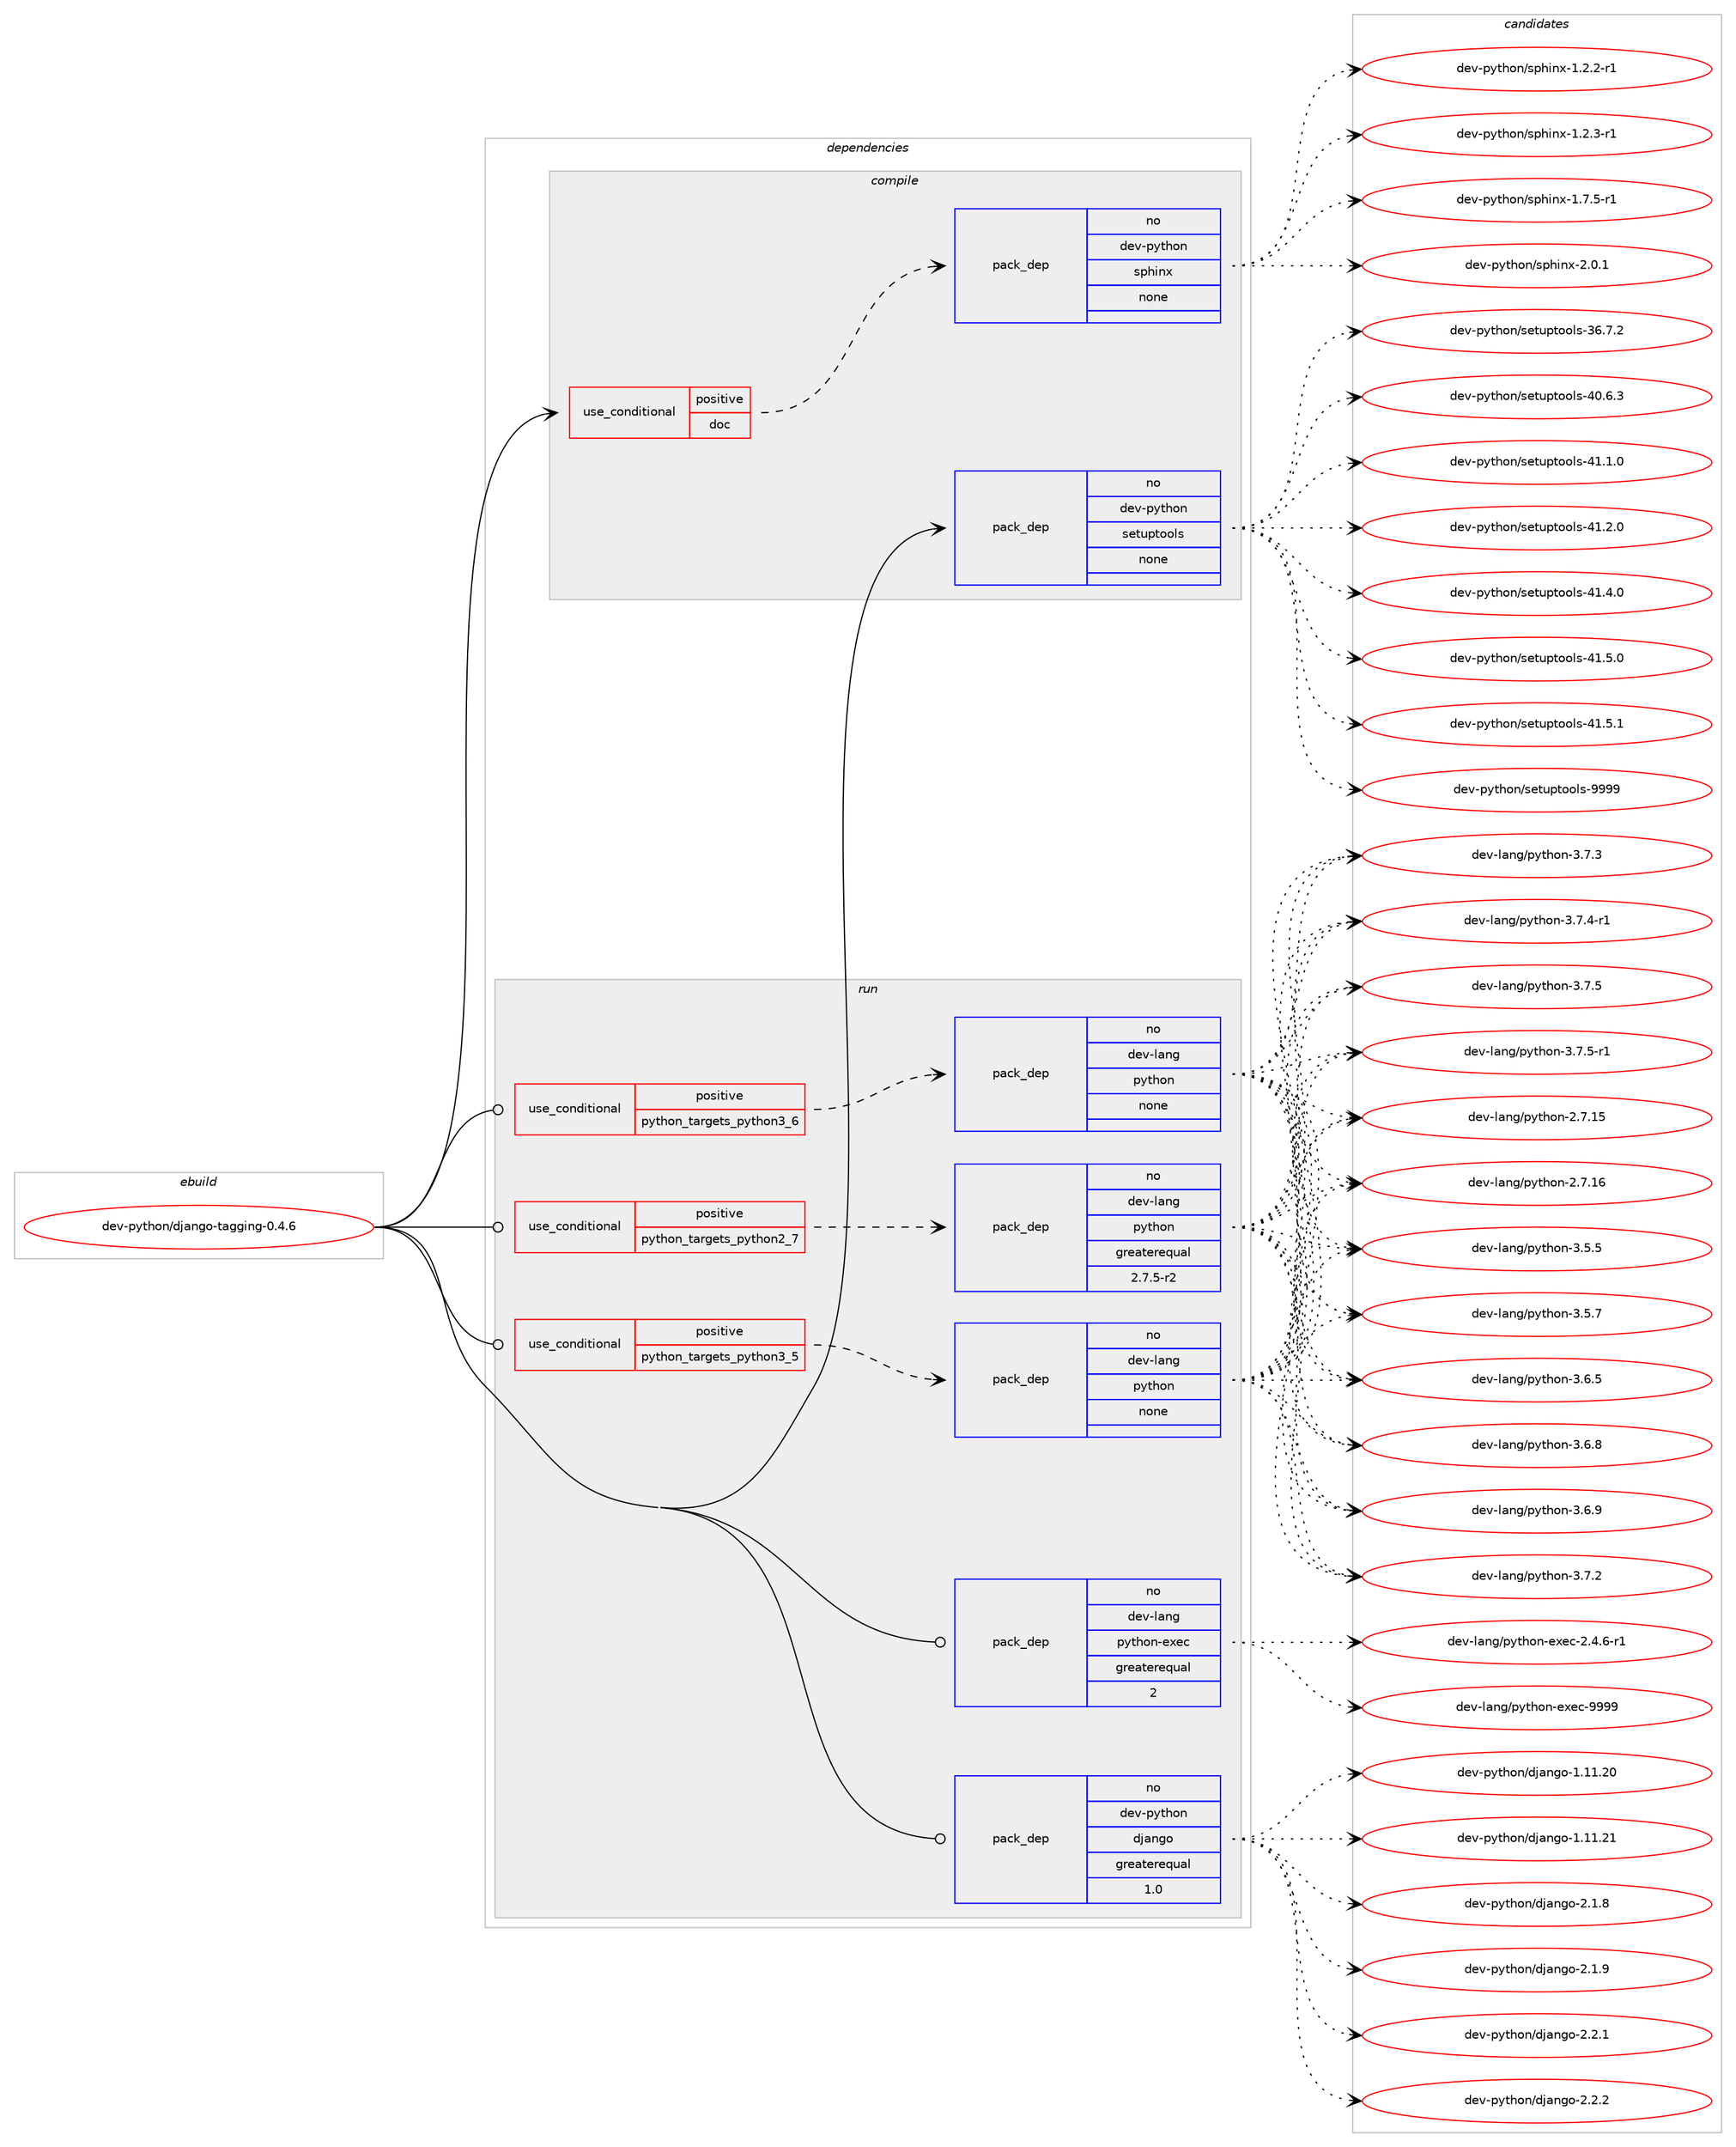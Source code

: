 digraph prolog {

# *************
# Graph options
# *************

newrank=true;
concentrate=true;
compound=true;
graph [rankdir=LR,fontname=Helvetica,fontsize=10,ranksep=1.5];#, ranksep=2.5, nodesep=0.2];
edge  [arrowhead=vee];
node  [fontname=Helvetica,fontsize=10];

# **********
# The ebuild
# **********

subgraph cluster_leftcol {
color=gray;
rank=same;
label=<<i>ebuild</i>>;
id [label="dev-python/django-tagging-0.4.6", color=red, width=4, href="../dev-python/django-tagging-0.4.6.svg"];
}

# ****************
# The dependencies
# ****************

subgraph cluster_midcol {
color=gray;
label=<<i>dependencies</i>>;
subgraph cluster_compile {
fillcolor="#eeeeee";
style=filled;
label=<<i>compile</i>>;
subgraph cond138618 {
dependency602186 [label=<<TABLE BORDER="0" CELLBORDER="1" CELLSPACING="0" CELLPADDING="4"><TR><TD ROWSPAN="3" CELLPADDING="10">use_conditional</TD></TR><TR><TD>positive</TD></TR><TR><TD>doc</TD></TR></TABLE>>, shape=none, color=red];
subgraph pack451774 {
dependency602187 [label=<<TABLE BORDER="0" CELLBORDER="1" CELLSPACING="0" CELLPADDING="4" WIDTH="220"><TR><TD ROWSPAN="6" CELLPADDING="30">pack_dep</TD></TR><TR><TD WIDTH="110">no</TD></TR><TR><TD>dev-python</TD></TR><TR><TD>sphinx</TD></TR><TR><TD>none</TD></TR><TR><TD></TD></TR></TABLE>>, shape=none, color=blue];
}
dependency602186:e -> dependency602187:w [weight=20,style="dashed",arrowhead="vee"];
}
id:e -> dependency602186:w [weight=20,style="solid",arrowhead="vee"];
subgraph pack451775 {
dependency602188 [label=<<TABLE BORDER="0" CELLBORDER="1" CELLSPACING="0" CELLPADDING="4" WIDTH="220"><TR><TD ROWSPAN="6" CELLPADDING="30">pack_dep</TD></TR><TR><TD WIDTH="110">no</TD></TR><TR><TD>dev-python</TD></TR><TR><TD>setuptools</TD></TR><TR><TD>none</TD></TR><TR><TD></TD></TR></TABLE>>, shape=none, color=blue];
}
id:e -> dependency602188:w [weight=20,style="solid",arrowhead="vee"];
}
subgraph cluster_compileandrun {
fillcolor="#eeeeee";
style=filled;
label=<<i>compile and run</i>>;
}
subgraph cluster_run {
fillcolor="#eeeeee";
style=filled;
label=<<i>run</i>>;
subgraph cond138619 {
dependency602189 [label=<<TABLE BORDER="0" CELLBORDER="1" CELLSPACING="0" CELLPADDING="4"><TR><TD ROWSPAN="3" CELLPADDING="10">use_conditional</TD></TR><TR><TD>positive</TD></TR><TR><TD>python_targets_python2_7</TD></TR></TABLE>>, shape=none, color=red];
subgraph pack451776 {
dependency602190 [label=<<TABLE BORDER="0" CELLBORDER="1" CELLSPACING="0" CELLPADDING="4" WIDTH="220"><TR><TD ROWSPAN="6" CELLPADDING="30">pack_dep</TD></TR><TR><TD WIDTH="110">no</TD></TR><TR><TD>dev-lang</TD></TR><TR><TD>python</TD></TR><TR><TD>greaterequal</TD></TR><TR><TD>2.7.5-r2</TD></TR></TABLE>>, shape=none, color=blue];
}
dependency602189:e -> dependency602190:w [weight=20,style="dashed",arrowhead="vee"];
}
id:e -> dependency602189:w [weight=20,style="solid",arrowhead="odot"];
subgraph cond138620 {
dependency602191 [label=<<TABLE BORDER="0" CELLBORDER="1" CELLSPACING="0" CELLPADDING="4"><TR><TD ROWSPAN="3" CELLPADDING="10">use_conditional</TD></TR><TR><TD>positive</TD></TR><TR><TD>python_targets_python3_5</TD></TR></TABLE>>, shape=none, color=red];
subgraph pack451777 {
dependency602192 [label=<<TABLE BORDER="0" CELLBORDER="1" CELLSPACING="0" CELLPADDING="4" WIDTH="220"><TR><TD ROWSPAN="6" CELLPADDING="30">pack_dep</TD></TR><TR><TD WIDTH="110">no</TD></TR><TR><TD>dev-lang</TD></TR><TR><TD>python</TD></TR><TR><TD>none</TD></TR><TR><TD></TD></TR></TABLE>>, shape=none, color=blue];
}
dependency602191:e -> dependency602192:w [weight=20,style="dashed",arrowhead="vee"];
}
id:e -> dependency602191:w [weight=20,style="solid",arrowhead="odot"];
subgraph cond138621 {
dependency602193 [label=<<TABLE BORDER="0" CELLBORDER="1" CELLSPACING="0" CELLPADDING="4"><TR><TD ROWSPAN="3" CELLPADDING="10">use_conditional</TD></TR><TR><TD>positive</TD></TR><TR><TD>python_targets_python3_6</TD></TR></TABLE>>, shape=none, color=red];
subgraph pack451778 {
dependency602194 [label=<<TABLE BORDER="0" CELLBORDER="1" CELLSPACING="0" CELLPADDING="4" WIDTH="220"><TR><TD ROWSPAN="6" CELLPADDING="30">pack_dep</TD></TR><TR><TD WIDTH="110">no</TD></TR><TR><TD>dev-lang</TD></TR><TR><TD>python</TD></TR><TR><TD>none</TD></TR><TR><TD></TD></TR></TABLE>>, shape=none, color=blue];
}
dependency602193:e -> dependency602194:w [weight=20,style="dashed",arrowhead="vee"];
}
id:e -> dependency602193:w [weight=20,style="solid",arrowhead="odot"];
subgraph pack451779 {
dependency602195 [label=<<TABLE BORDER="0" CELLBORDER="1" CELLSPACING="0" CELLPADDING="4" WIDTH="220"><TR><TD ROWSPAN="6" CELLPADDING="30">pack_dep</TD></TR><TR><TD WIDTH="110">no</TD></TR><TR><TD>dev-lang</TD></TR><TR><TD>python-exec</TD></TR><TR><TD>greaterequal</TD></TR><TR><TD>2</TD></TR></TABLE>>, shape=none, color=blue];
}
id:e -> dependency602195:w [weight=20,style="solid",arrowhead="odot"];
subgraph pack451780 {
dependency602196 [label=<<TABLE BORDER="0" CELLBORDER="1" CELLSPACING="0" CELLPADDING="4" WIDTH="220"><TR><TD ROWSPAN="6" CELLPADDING="30">pack_dep</TD></TR><TR><TD WIDTH="110">no</TD></TR><TR><TD>dev-python</TD></TR><TR><TD>django</TD></TR><TR><TD>greaterequal</TD></TR><TR><TD>1.0</TD></TR></TABLE>>, shape=none, color=blue];
}
id:e -> dependency602196:w [weight=20,style="solid",arrowhead="odot"];
}
}

# **************
# The candidates
# **************

subgraph cluster_choices {
rank=same;
color=gray;
label=<<i>candidates</i>>;

subgraph choice451774 {
color=black;
nodesep=1;
choice10010111845112121116104111110471151121041051101204549465046504511449 [label="dev-python/sphinx-1.2.2-r1", color=red, width=4,href="../dev-python/sphinx-1.2.2-r1.svg"];
choice10010111845112121116104111110471151121041051101204549465046514511449 [label="dev-python/sphinx-1.2.3-r1", color=red, width=4,href="../dev-python/sphinx-1.2.3-r1.svg"];
choice10010111845112121116104111110471151121041051101204549465546534511449 [label="dev-python/sphinx-1.7.5-r1", color=red, width=4,href="../dev-python/sphinx-1.7.5-r1.svg"];
choice1001011184511212111610411111047115112104105110120455046484649 [label="dev-python/sphinx-2.0.1", color=red, width=4,href="../dev-python/sphinx-2.0.1.svg"];
dependency602187:e -> choice10010111845112121116104111110471151121041051101204549465046504511449:w [style=dotted,weight="100"];
dependency602187:e -> choice10010111845112121116104111110471151121041051101204549465046514511449:w [style=dotted,weight="100"];
dependency602187:e -> choice10010111845112121116104111110471151121041051101204549465546534511449:w [style=dotted,weight="100"];
dependency602187:e -> choice1001011184511212111610411111047115112104105110120455046484649:w [style=dotted,weight="100"];
}
subgraph choice451775 {
color=black;
nodesep=1;
choice100101118451121211161041111104711510111611711211611111110811545515446554650 [label="dev-python/setuptools-36.7.2", color=red, width=4,href="../dev-python/setuptools-36.7.2.svg"];
choice100101118451121211161041111104711510111611711211611111110811545524846544651 [label="dev-python/setuptools-40.6.3", color=red, width=4,href="../dev-python/setuptools-40.6.3.svg"];
choice100101118451121211161041111104711510111611711211611111110811545524946494648 [label="dev-python/setuptools-41.1.0", color=red, width=4,href="../dev-python/setuptools-41.1.0.svg"];
choice100101118451121211161041111104711510111611711211611111110811545524946504648 [label="dev-python/setuptools-41.2.0", color=red, width=4,href="../dev-python/setuptools-41.2.0.svg"];
choice100101118451121211161041111104711510111611711211611111110811545524946524648 [label="dev-python/setuptools-41.4.0", color=red, width=4,href="../dev-python/setuptools-41.4.0.svg"];
choice100101118451121211161041111104711510111611711211611111110811545524946534648 [label="dev-python/setuptools-41.5.0", color=red, width=4,href="../dev-python/setuptools-41.5.0.svg"];
choice100101118451121211161041111104711510111611711211611111110811545524946534649 [label="dev-python/setuptools-41.5.1", color=red, width=4,href="../dev-python/setuptools-41.5.1.svg"];
choice10010111845112121116104111110471151011161171121161111111081154557575757 [label="dev-python/setuptools-9999", color=red, width=4,href="../dev-python/setuptools-9999.svg"];
dependency602188:e -> choice100101118451121211161041111104711510111611711211611111110811545515446554650:w [style=dotted,weight="100"];
dependency602188:e -> choice100101118451121211161041111104711510111611711211611111110811545524846544651:w [style=dotted,weight="100"];
dependency602188:e -> choice100101118451121211161041111104711510111611711211611111110811545524946494648:w [style=dotted,weight="100"];
dependency602188:e -> choice100101118451121211161041111104711510111611711211611111110811545524946504648:w [style=dotted,weight="100"];
dependency602188:e -> choice100101118451121211161041111104711510111611711211611111110811545524946524648:w [style=dotted,weight="100"];
dependency602188:e -> choice100101118451121211161041111104711510111611711211611111110811545524946534648:w [style=dotted,weight="100"];
dependency602188:e -> choice100101118451121211161041111104711510111611711211611111110811545524946534649:w [style=dotted,weight="100"];
dependency602188:e -> choice10010111845112121116104111110471151011161171121161111111081154557575757:w [style=dotted,weight="100"];
}
subgraph choice451776 {
color=black;
nodesep=1;
choice10010111845108971101034711212111610411111045504655464953 [label="dev-lang/python-2.7.15", color=red, width=4,href="../dev-lang/python-2.7.15.svg"];
choice10010111845108971101034711212111610411111045504655464954 [label="dev-lang/python-2.7.16", color=red, width=4,href="../dev-lang/python-2.7.16.svg"];
choice100101118451089711010347112121116104111110455146534653 [label="dev-lang/python-3.5.5", color=red, width=4,href="../dev-lang/python-3.5.5.svg"];
choice100101118451089711010347112121116104111110455146534655 [label="dev-lang/python-3.5.7", color=red, width=4,href="../dev-lang/python-3.5.7.svg"];
choice100101118451089711010347112121116104111110455146544653 [label="dev-lang/python-3.6.5", color=red, width=4,href="../dev-lang/python-3.6.5.svg"];
choice100101118451089711010347112121116104111110455146544656 [label="dev-lang/python-3.6.8", color=red, width=4,href="../dev-lang/python-3.6.8.svg"];
choice100101118451089711010347112121116104111110455146544657 [label="dev-lang/python-3.6.9", color=red, width=4,href="../dev-lang/python-3.6.9.svg"];
choice100101118451089711010347112121116104111110455146554650 [label="dev-lang/python-3.7.2", color=red, width=4,href="../dev-lang/python-3.7.2.svg"];
choice100101118451089711010347112121116104111110455146554651 [label="dev-lang/python-3.7.3", color=red, width=4,href="../dev-lang/python-3.7.3.svg"];
choice1001011184510897110103471121211161041111104551465546524511449 [label="dev-lang/python-3.7.4-r1", color=red, width=4,href="../dev-lang/python-3.7.4-r1.svg"];
choice100101118451089711010347112121116104111110455146554653 [label="dev-lang/python-3.7.5", color=red, width=4,href="../dev-lang/python-3.7.5.svg"];
choice1001011184510897110103471121211161041111104551465546534511449 [label="dev-lang/python-3.7.5-r1", color=red, width=4,href="../dev-lang/python-3.7.5-r1.svg"];
dependency602190:e -> choice10010111845108971101034711212111610411111045504655464953:w [style=dotted,weight="100"];
dependency602190:e -> choice10010111845108971101034711212111610411111045504655464954:w [style=dotted,weight="100"];
dependency602190:e -> choice100101118451089711010347112121116104111110455146534653:w [style=dotted,weight="100"];
dependency602190:e -> choice100101118451089711010347112121116104111110455146534655:w [style=dotted,weight="100"];
dependency602190:e -> choice100101118451089711010347112121116104111110455146544653:w [style=dotted,weight="100"];
dependency602190:e -> choice100101118451089711010347112121116104111110455146544656:w [style=dotted,weight="100"];
dependency602190:e -> choice100101118451089711010347112121116104111110455146544657:w [style=dotted,weight="100"];
dependency602190:e -> choice100101118451089711010347112121116104111110455146554650:w [style=dotted,weight="100"];
dependency602190:e -> choice100101118451089711010347112121116104111110455146554651:w [style=dotted,weight="100"];
dependency602190:e -> choice1001011184510897110103471121211161041111104551465546524511449:w [style=dotted,weight="100"];
dependency602190:e -> choice100101118451089711010347112121116104111110455146554653:w [style=dotted,weight="100"];
dependency602190:e -> choice1001011184510897110103471121211161041111104551465546534511449:w [style=dotted,weight="100"];
}
subgraph choice451777 {
color=black;
nodesep=1;
choice10010111845108971101034711212111610411111045504655464953 [label="dev-lang/python-2.7.15", color=red, width=4,href="../dev-lang/python-2.7.15.svg"];
choice10010111845108971101034711212111610411111045504655464954 [label="dev-lang/python-2.7.16", color=red, width=4,href="../dev-lang/python-2.7.16.svg"];
choice100101118451089711010347112121116104111110455146534653 [label="dev-lang/python-3.5.5", color=red, width=4,href="../dev-lang/python-3.5.5.svg"];
choice100101118451089711010347112121116104111110455146534655 [label="dev-lang/python-3.5.7", color=red, width=4,href="../dev-lang/python-3.5.7.svg"];
choice100101118451089711010347112121116104111110455146544653 [label="dev-lang/python-3.6.5", color=red, width=4,href="../dev-lang/python-3.6.5.svg"];
choice100101118451089711010347112121116104111110455146544656 [label="dev-lang/python-3.6.8", color=red, width=4,href="../dev-lang/python-3.6.8.svg"];
choice100101118451089711010347112121116104111110455146544657 [label="dev-lang/python-3.6.9", color=red, width=4,href="../dev-lang/python-3.6.9.svg"];
choice100101118451089711010347112121116104111110455146554650 [label="dev-lang/python-3.7.2", color=red, width=4,href="../dev-lang/python-3.7.2.svg"];
choice100101118451089711010347112121116104111110455146554651 [label="dev-lang/python-3.7.3", color=red, width=4,href="../dev-lang/python-3.7.3.svg"];
choice1001011184510897110103471121211161041111104551465546524511449 [label="dev-lang/python-3.7.4-r1", color=red, width=4,href="../dev-lang/python-3.7.4-r1.svg"];
choice100101118451089711010347112121116104111110455146554653 [label="dev-lang/python-3.7.5", color=red, width=4,href="../dev-lang/python-3.7.5.svg"];
choice1001011184510897110103471121211161041111104551465546534511449 [label="dev-lang/python-3.7.5-r1", color=red, width=4,href="../dev-lang/python-3.7.5-r1.svg"];
dependency602192:e -> choice10010111845108971101034711212111610411111045504655464953:w [style=dotted,weight="100"];
dependency602192:e -> choice10010111845108971101034711212111610411111045504655464954:w [style=dotted,weight="100"];
dependency602192:e -> choice100101118451089711010347112121116104111110455146534653:w [style=dotted,weight="100"];
dependency602192:e -> choice100101118451089711010347112121116104111110455146534655:w [style=dotted,weight="100"];
dependency602192:e -> choice100101118451089711010347112121116104111110455146544653:w [style=dotted,weight="100"];
dependency602192:e -> choice100101118451089711010347112121116104111110455146544656:w [style=dotted,weight="100"];
dependency602192:e -> choice100101118451089711010347112121116104111110455146544657:w [style=dotted,weight="100"];
dependency602192:e -> choice100101118451089711010347112121116104111110455146554650:w [style=dotted,weight="100"];
dependency602192:e -> choice100101118451089711010347112121116104111110455146554651:w [style=dotted,weight="100"];
dependency602192:e -> choice1001011184510897110103471121211161041111104551465546524511449:w [style=dotted,weight="100"];
dependency602192:e -> choice100101118451089711010347112121116104111110455146554653:w [style=dotted,weight="100"];
dependency602192:e -> choice1001011184510897110103471121211161041111104551465546534511449:w [style=dotted,weight="100"];
}
subgraph choice451778 {
color=black;
nodesep=1;
choice10010111845108971101034711212111610411111045504655464953 [label="dev-lang/python-2.7.15", color=red, width=4,href="../dev-lang/python-2.7.15.svg"];
choice10010111845108971101034711212111610411111045504655464954 [label="dev-lang/python-2.7.16", color=red, width=4,href="../dev-lang/python-2.7.16.svg"];
choice100101118451089711010347112121116104111110455146534653 [label="dev-lang/python-3.5.5", color=red, width=4,href="../dev-lang/python-3.5.5.svg"];
choice100101118451089711010347112121116104111110455146534655 [label="dev-lang/python-3.5.7", color=red, width=4,href="../dev-lang/python-3.5.7.svg"];
choice100101118451089711010347112121116104111110455146544653 [label="dev-lang/python-3.6.5", color=red, width=4,href="../dev-lang/python-3.6.5.svg"];
choice100101118451089711010347112121116104111110455146544656 [label="dev-lang/python-3.6.8", color=red, width=4,href="../dev-lang/python-3.6.8.svg"];
choice100101118451089711010347112121116104111110455146544657 [label="dev-lang/python-3.6.9", color=red, width=4,href="../dev-lang/python-3.6.9.svg"];
choice100101118451089711010347112121116104111110455146554650 [label="dev-lang/python-3.7.2", color=red, width=4,href="../dev-lang/python-3.7.2.svg"];
choice100101118451089711010347112121116104111110455146554651 [label="dev-lang/python-3.7.3", color=red, width=4,href="../dev-lang/python-3.7.3.svg"];
choice1001011184510897110103471121211161041111104551465546524511449 [label="dev-lang/python-3.7.4-r1", color=red, width=4,href="../dev-lang/python-3.7.4-r1.svg"];
choice100101118451089711010347112121116104111110455146554653 [label="dev-lang/python-3.7.5", color=red, width=4,href="../dev-lang/python-3.7.5.svg"];
choice1001011184510897110103471121211161041111104551465546534511449 [label="dev-lang/python-3.7.5-r1", color=red, width=4,href="../dev-lang/python-3.7.5-r1.svg"];
dependency602194:e -> choice10010111845108971101034711212111610411111045504655464953:w [style=dotted,weight="100"];
dependency602194:e -> choice10010111845108971101034711212111610411111045504655464954:w [style=dotted,weight="100"];
dependency602194:e -> choice100101118451089711010347112121116104111110455146534653:w [style=dotted,weight="100"];
dependency602194:e -> choice100101118451089711010347112121116104111110455146534655:w [style=dotted,weight="100"];
dependency602194:e -> choice100101118451089711010347112121116104111110455146544653:w [style=dotted,weight="100"];
dependency602194:e -> choice100101118451089711010347112121116104111110455146544656:w [style=dotted,weight="100"];
dependency602194:e -> choice100101118451089711010347112121116104111110455146544657:w [style=dotted,weight="100"];
dependency602194:e -> choice100101118451089711010347112121116104111110455146554650:w [style=dotted,weight="100"];
dependency602194:e -> choice100101118451089711010347112121116104111110455146554651:w [style=dotted,weight="100"];
dependency602194:e -> choice1001011184510897110103471121211161041111104551465546524511449:w [style=dotted,weight="100"];
dependency602194:e -> choice100101118451089711010347112121116104111110455146554653:w [style=dotted,weight="100"];
dependency602194:e -> choice1001011184510897110103471121211161041111104551465546534511449:w [style=dotted,weight="100"];
}
subgraph choice451779 {
color=black;
nodesep=1;
choice10010111845108971101034711212111610411111045101120101994550465246544511449 [label="dev-lang/python-exec-2.4.6-r1", color=red, width=4,href="../dev-lang/python-exec-2.4.6-r1.svg"];
choice10010111845108971101034711212111610411111045101120101994557575757 [label="dev-lang/python-exec-9999", color=red, width=4,href="../dev-lang/python-exec-9999.svg"];
dependency602195:e -> choice10010111845108971101034711212111610411111045101120101994550465246544511449:w [style=dotted,weight="100"];
dependency602195:e -> choice10010111845108971101034711212111610411111045101120101994557575757:w [style=dotted,weight="100"];
}
subgraph choice451780 {
color=black;
nodesep=1;
choice1001011184511212111610411111047100106971101031114549464949465048 [label="dev-python/django-1.11.20", color=red, width=4,href="../dev-python/django-1.11.20.svg"];
choice1001011184511212111610411111047100106971101031114549464949465049 [label="dev-python/django-1.11.21", color=red, width=4,href="../dev-python/django-1.11.21.svg"];
choice100101118451121211161041111104710010697110103111455046494656 [label="dev-python/django-2.1.8", color=red, width=4,href="../dev-python/django-2.1.8.svg"];
choice100101118451121211161041111104710010697110103111455046494657 [label="dev-python/django-2.1.9", color=red, width=4,href="../dev-python/django-2.1.9.svg"];
choice100101118451121211161041111104710010697110103111455046504649 [label="dev-python/django-2.2.1", color=red, width=4,href="../dev-python/django-2.2.1.svg"];
choice100101118451121211161041111104710010697110103111455046504650 [label="dev-python/django-2.2.2", color=red, width=4,href="../dev-python/django-2.2.2.svg"];
dependency602196:e -> choice1001011184511212111610411111047100106971101031114549464949465048:w [style=dotted,weight="100"];
dependency602196:e -> choice1001011184511212111610411111047100106971101031114549464949465049:w [style=dotted,weight="100"];
dependency602196:e -> choice100101118451121211161041111104710010697110103111455046494656:w [style=dotted,weight="100"];
dependency602196:e -> choice100101118451121211161041111104710010697110103111455046494657:w [style=dotted,weight="100"];
dependency602196:e -> choice100101118451121211161041111104710010697110103111455046504649:w [style=dotted,weight="100"];
dependency602196:e -> choice100101118451121211161041111104710010697110103111455046504650:w [style=dotted,weight="100"];
}
}

}
